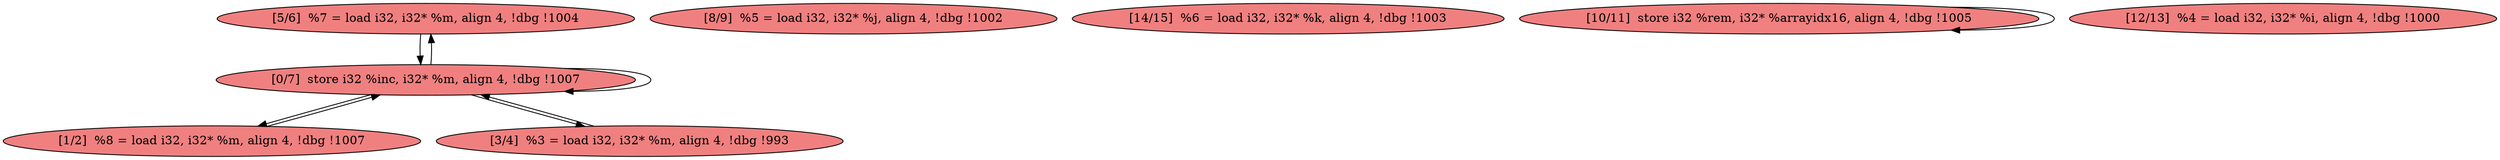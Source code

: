 
digraph G {


node125 [fillcolor=lightcoral,label="[5/6]  %7 = load i32, i32* %m, align 4, !dbg !1004",shape=ellipse,style=filled ]
node119 [fillcolor=lightcoral,label="[1/2]  %8 = load i32, i32* %m, align 4, !dbg !1007",shape=ellipse,style=filled ]
node120 [fillcolor=lightcoral,label="[8/9]  %5 = load i32, i32* %j, align 4, !dbg !1002",shape=ellipse,style=filled ]
node118 [fillcolor=lightcoral,label="[0/7]  store i32 %inc, i32* %m, align 4, !dbg !1007",shape=ellipse,style=filled ]
node124 [fillcolor=lightcoral,label="[14/15]  %6 = load i32, i32* %k, align 4, !dbg !1003",shape=ellipse,style=filled ]
node121 [fillcolor=lightcoral,label="[10/11]  store i32 %rem, i32* %arrayidx16, align 4, !dbg !1005",shape=ellipse,style=filled ]
node123 [fillcolor=lightcoral,label="[12/13]  %4 = load i32, i32* %i, align 4, !dbg !1000",shape=ellipse,style=filled ]
node122 [fillcolor=lightcoral,label="[3/4]  %3 = load i32, i32* %m, align 4, !dbg !993",shape=ellipse,style=filled ]

node118->node125 [ ]
node125->node118 [ ]
node119->node118 [ ]
node118->node119 [ ]
node121->node121 [ ]
node122->node118 [ ]
node118->node118 [ ]
node118->node122 [ ]


}
